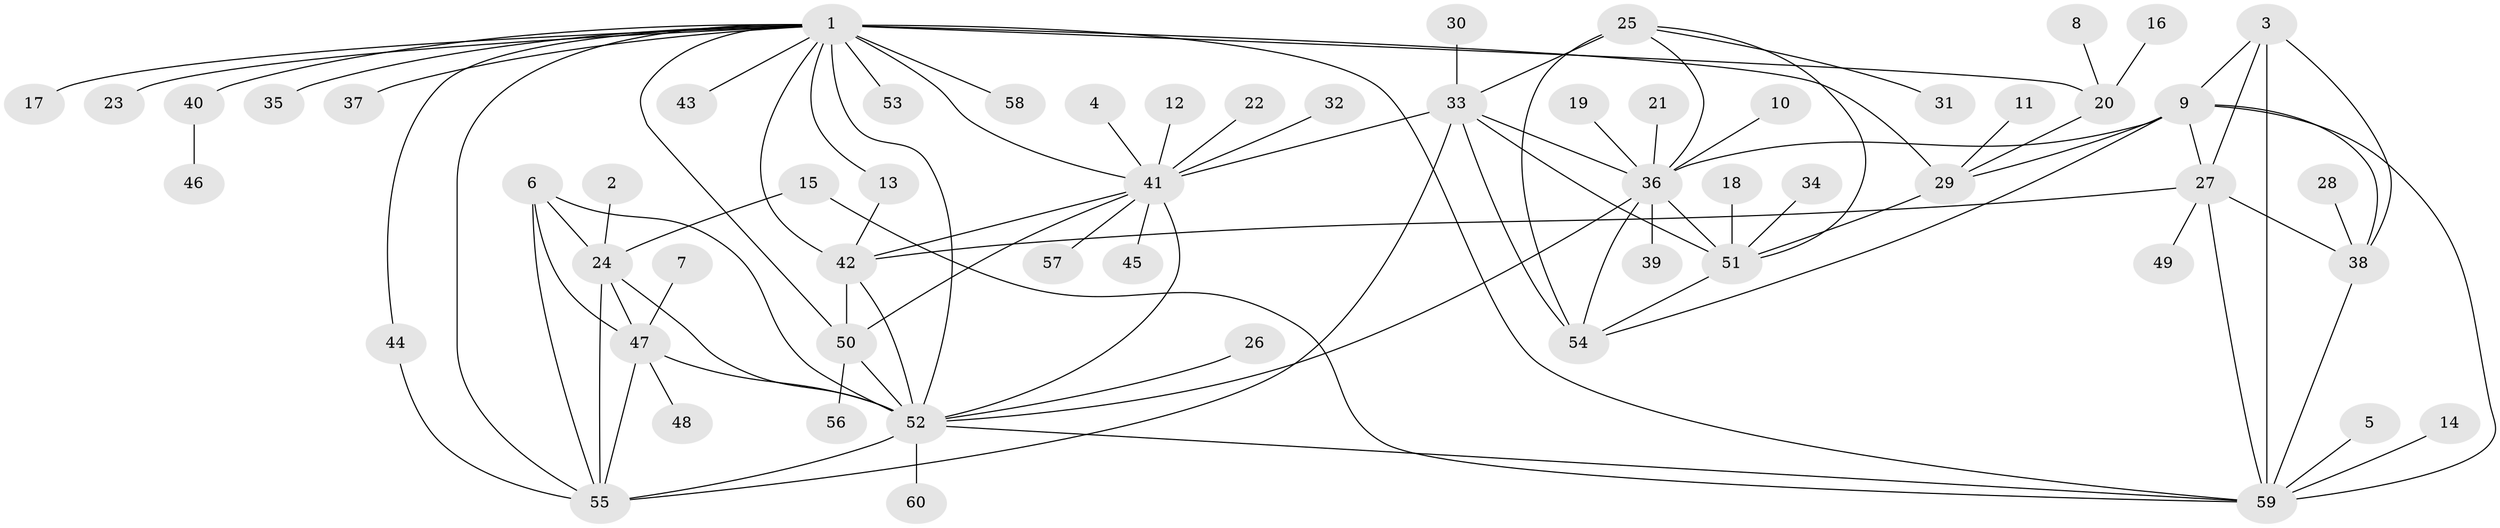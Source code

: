 // original degree distribution, {10: 0.008333333333333333, 11: 0.025, 6: 0.05, 7: 0.03333333333333333, 9: 0.05, 12: 0.008333333333333333, 8: 0.058333333333333334, 14: 0.008333333333333333, 13: 0.008333333333333333, 1: 0.5916666666666667, 2: 0.14166666666666666, 4: 0.008333333333333333, 3: 0.008333333333333333}
// Generated by graph-tools (version 1.1) at 2025/26/03/09/25 03:26:46]
// undirected, 60 vertices, 96 edges
graph export_dot {
graph [start="1"]
  node [color=gray90,style=filled];
  1;
  2;
  3;
  4;
  5;
  6;
  7;
  8;
  9;
  10;
  11;
  12;
  13;
  14;
  15;
  16;
  17;
  18;
  19;
  20;
  21;
  22;
  23;
  24;
  25;
  26;
  27;
  28;
  29;
  30;
  31;
  32;
  33;
  34;
  35;
  36;
  37;
  38;
  39;
  40;
  41;
  42;
  43;
  44;
  45;
  46;
  47;
  48;
  49;
  50;
  51;
  52;
  53;
  54;
  55;
  56;
  57;
  58;
  59;
  60;
  1 -- 13 [weight=1.0];
  1 -- 17 [weight=1.0];
  1 -- 20 [weight=4.0];
  1 -- 23 [weight=1.0];
  1 -- 29 [weight=4.0];
  1 -- 35 [weight=1.0];
  1 -- 37 [weight=1.0];
  1 -- 40 [weight=1.0];
  1 -- 41 [weight=1.0];
  1 -- 42 [weight=1.0];
  1 -- 43 [weight=1.0];
  1 -- 44 [weight=1.0];
  1 -- 50 [weight=1.0];
  1 -- 52 [weight=3.0];
  1 -- 53 [weight=1.0];
  1 -- 55 [weight=1.0];
  1 -- 58 [weight=1.0];
  1 -- 59 [weight=1.0];
  2 -- 24 [weight=1.0];
  3 -- 9 [weight=2.0];
  3 -- 27 [weight=2.0];
  3 -- 38 [weight=2.0];
  3 -- 59 [weight=2.0];
  4 -- 41 [weight=1.0];
  5 -- 59 [weight=1.0];
  6 -- 24 [weight=1.0];
  6 -- 47 [weight=1.0];
  6 -- 52 [weight=1.0];
  6 -- 55 [weight=2.0];
  7 -- 47 [weight=1.0];
  8 -- 20 [weight=1.0];
  9 -- 27 [weight=1.0];
  9 -- 29 [weight=1.0];
  9 -- 36 [weight=1.0];
  9 -- 38 [weight=1.0];
  9 -- 54 [weight=1.0];
  9 -- 59 [weight=1.0];
  10 -- 36 [weight=1.0];
  11 -- 29 [weight=1.0];
  12 -- 41 [weight=1.0];
  13 -- 42 [weight=1.0];
  14 -- 59 [weight=1.0];
  15 -- 24 [weight=1.0];
  15 -- 59 [weight=1.0];
  16 -- 20 [weight=1.0];
  18 -- 51 [weight=1.0];
  19 -- 36 [weight=1.0];
  20 -- 29 [weight=1.0];
  21 -- 36 [weight=1.0];
  22 -- 41 [weight=1.0];
  24 -- 47 [weight=1.0];
  24 -- 52 [weight=1.0];
  24 -- 55 [weight=2.0];
  25 -- 31 [weight=1.0];
  25 -- 33 [weight=2.0];
  25 -- 36 [weight=1.0];
  25 -- 51 [weight=1.0];
  25 -- 54 [weight=1.0];
  26 -- 52 [weight=1.0];
  27 -- 38 [weight=1.0];
  27 -- 42 [weight=1.0];
  27 -- 49 [weight=1.0];
  27 -- 59 [weight=1.0];
  28 -- 38 [weight=1.0];
  29 -- 51 [weight=1.0];
  30 -- 33 [weight=1.0];
  32 -- 41 [weight=1.0];
  33 -- 36 [weight=2.0];
  33 -- 41 [weight=1.0];
  33 -- 51 [weight=2.0];
  33 -- 54 [weight=2.0];
  33 -- 55 [weight=1.0];
  34 -- 51 [weight=1.0];
  36 -- 39 [weight=1.0];
  36 -- 51 [weight=1.0];
  36 -- 52 [weight=1.0];
  36 -- 54 [weight=1.0];
  38 -- 59 [weight=1.0];
  40 -- 46 [weight=1.0];
  41 -- 42 [weight=1.0];
  41 -- 45 [weight=1.0];
  41 -- 50 [weight=1.0];
  41 -- 52 [weight=2.0];
  41 -- 57 [weight=1.0];
  42 -- 50 [weight=1.0];
  42 -- 52 [weight=2.0];
  44 -- 55 [weight=1.0];
  47 -- 48 [weight=1.0];
  47 -- 52 [weight=1.0];
  47 -- 55 [weight=2.0];
  50 -- 52 [weight=2.0];
  50 -- 56 [weight=1.0];
  51 -- 54 [weight=1.0];
  52 -- 55 [weight=3.0];
  52 -- 59 [weight=2.0];
  52 -- 60 [weight=1.0];
}
